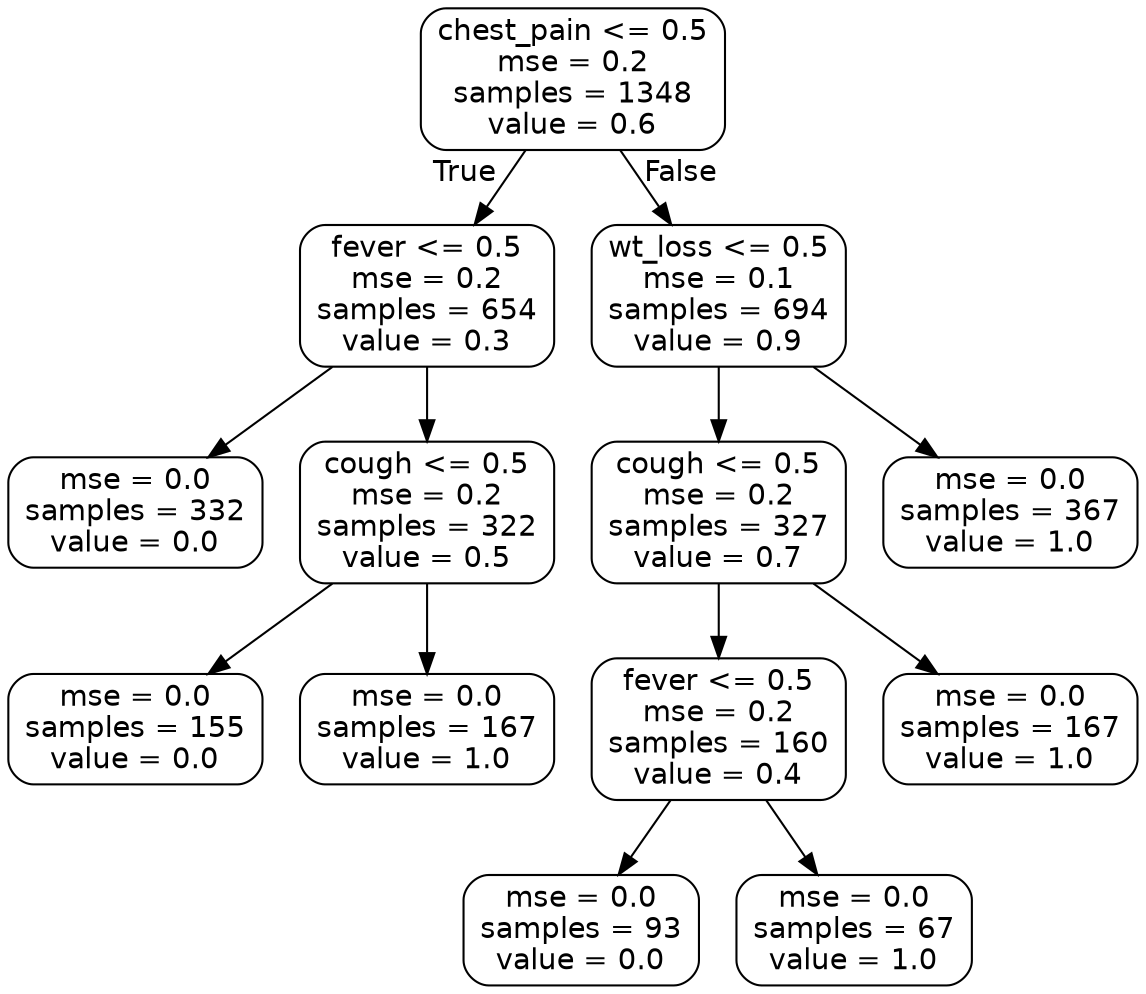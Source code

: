 digraph Tree {
node [shape=box, style="rounded", color="black", fontname=helvetica] ;
edge [fontname=helvetica] ;
0 [label="chest_pain <= 0.5\nmse = 0.2\nsamples = 1348\nvalue = 0.6"] ;
1 [label="fever <= 0.5\nmse = 0.2\nsamples = 654\nvalue = 0.3"] ;
0 -> 1 [labeldistance=2.5, labelangle=45, headlabel="True"] ;
2 [label="mse = 0.0\nsamples = 332\nvalue = 0.0"] ;
1 -> 2 ;
3 [label="cough <= 0.5\nmse = 0.2\nsamples = 322\nvalue = 0.5"] ;
1 -> 3 ;
4 [label="mse = 0.0\nsamples = 155\nvalue = 0.0"] ;
3 -> 4 ;
5 [label="mse = 0.0\nsamples = 167\nvalue = 1.0"] ;
3 -> 5 ;
6 [label="wt_loss <= 0.5\nmse = 0.1\nsamples = 694\nvalue = 0.9"] ;
0 -> 6 [labeldistance=2.5, labelangle=-45, headlabel="False"] ;
7 [label="cough <= 0.5\nmse = 0.2\nsamples = 327\nvalue = 0.7"] ;
6 -> 7 ;
8 [label="fever <= 0.5\nmse = 0.2\nsamples = 160\nvalue = 0.4"] ;
7 -> 8 ;
9 [label="mse = 0.0\nsamples = 93\nvalue = 0.0"] ;
8 -> 9 ;
10 [label="mse = 0.0\nsamples = 67\nvalue = 1.0"] ;
8 -> 10 ;
11 [label="mse = 0.0\nsamples = 167\nvalue = 1.0"] ;
7 -> 11 ;
12 [label="mse = 0.0\nsamples = 367\nvalue = 1.0"] ;
6 -> 12 ;
}